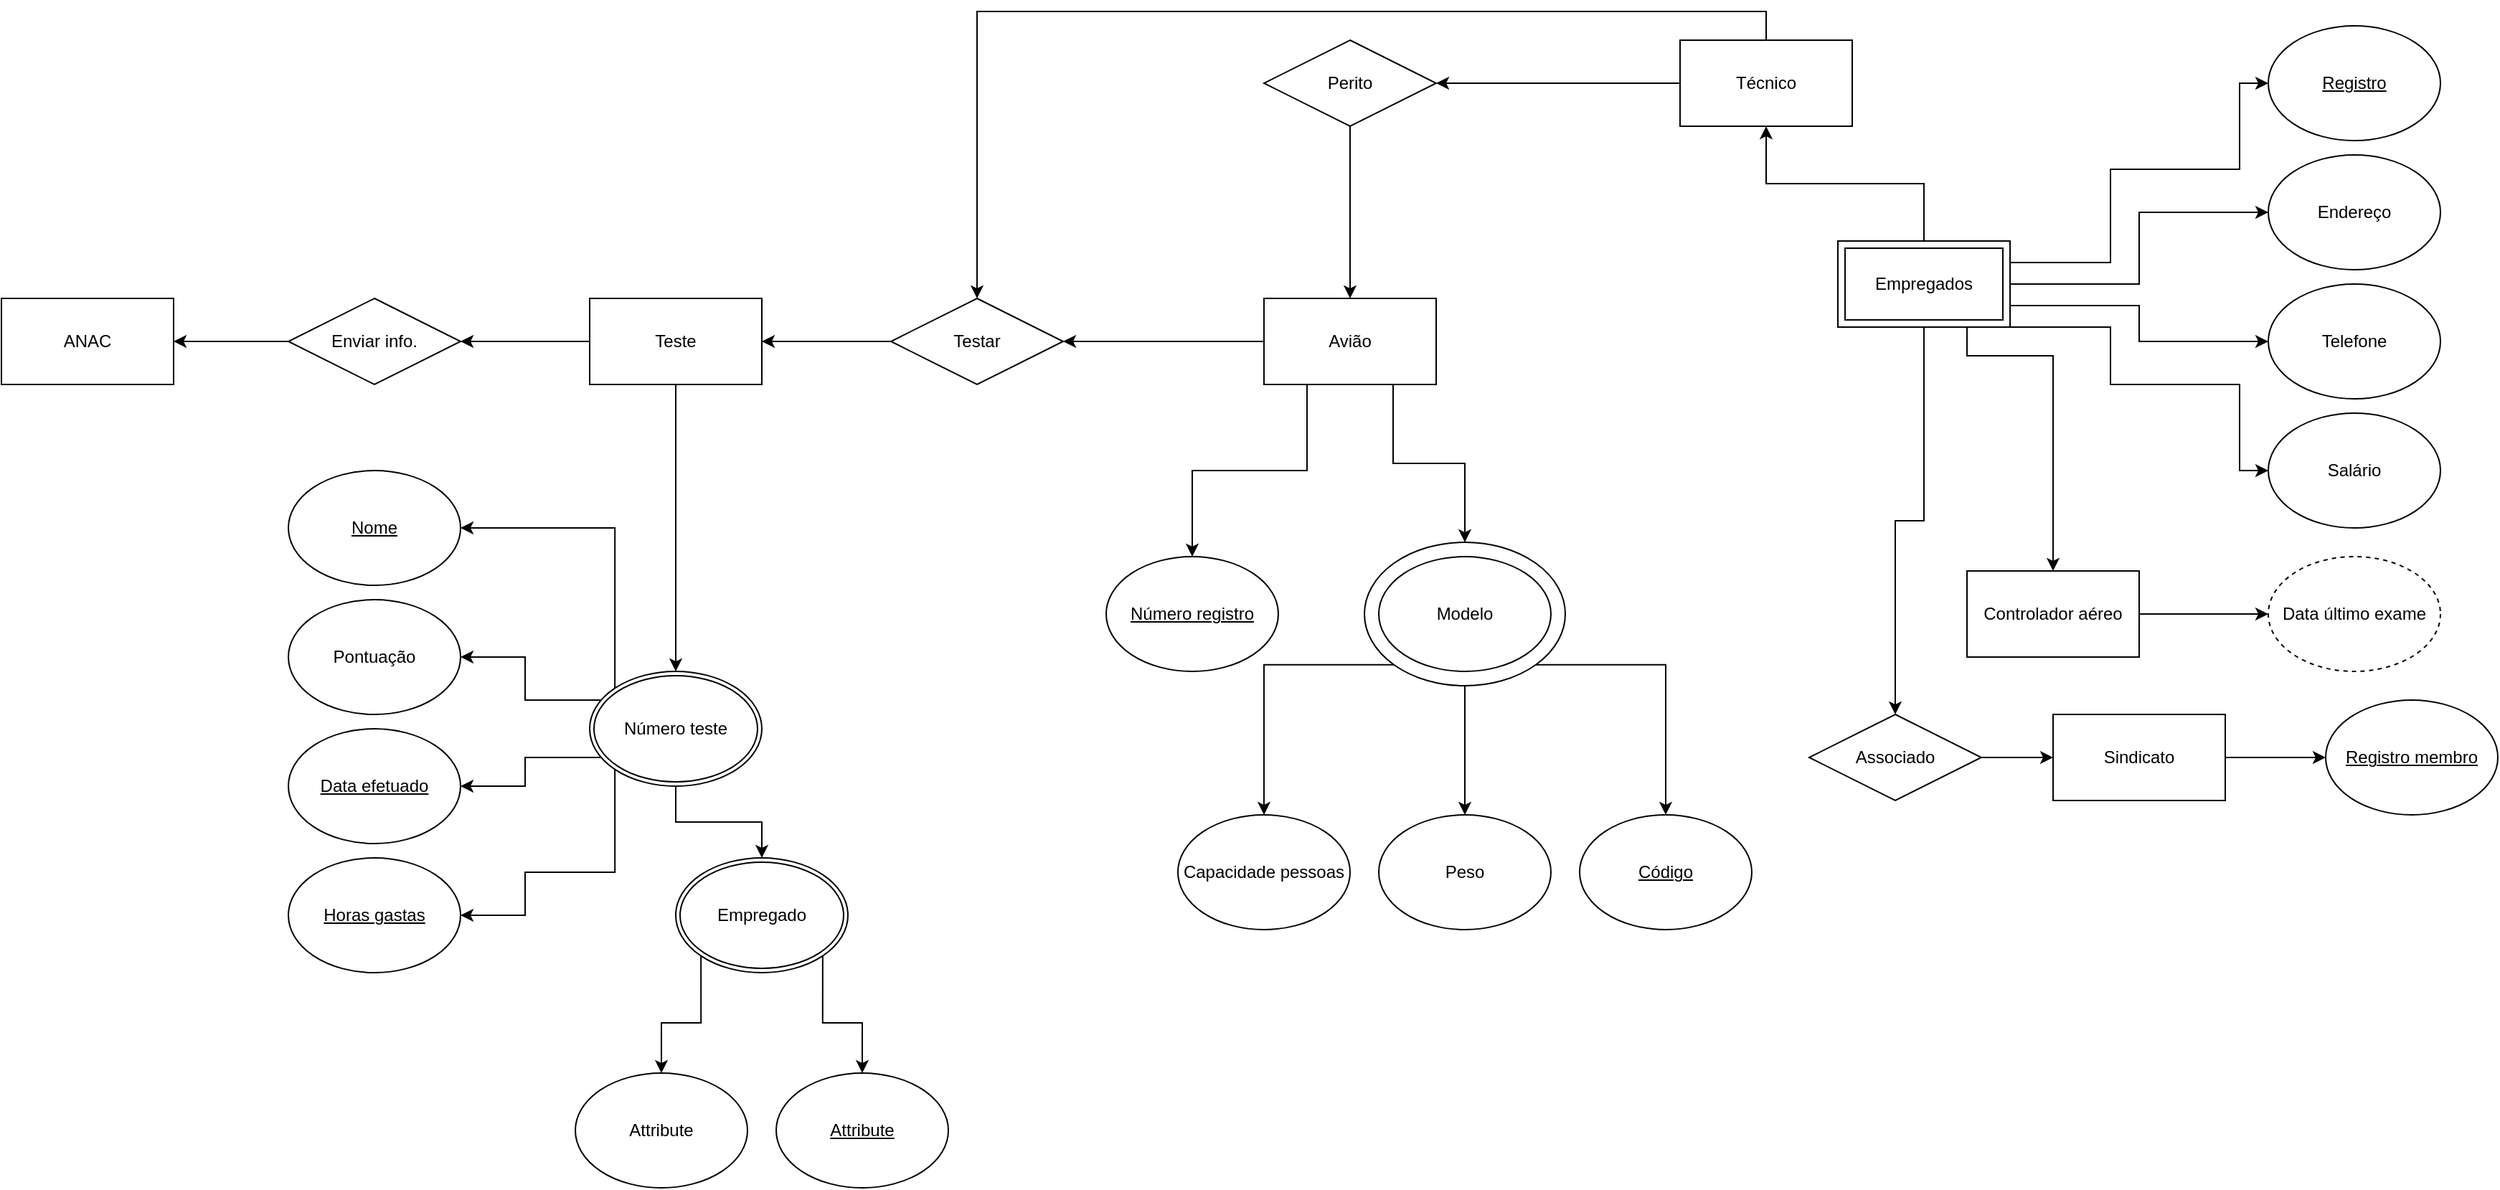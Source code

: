 <mxfile version="24.0.1" type="github">
  <diagram name="Página-1" id="CgFU_p9SZ6jP6wdM2lDk">
    <mxGraphModel dx="8804" dy="1586" grid="1" gridSize="10" guides="1" tooltips="1" connect="1" arrows="1" fold="1" page="1" pageScale="1" pageWidth="2336" pageHeight="1654" math="0" shadow="0">
      <root>
        <mxCell id="0" />
        <mxCell id="1" parent="0" />
        <mxCell id="tQDxqaG2RxFXSUezw98f-5" style="edgeStyle=orthogonalEdgeStyle;rounded=0;orthogonalLoop=1;jettySize=auto;html=1;exitX=0.25;exitY=1;exitDx=0;exitDy=0;entryX=0.5;entryY=0;entryDx=0;entryDy=0;" edge="1" parent="1" source="tQDxqaG2RxFXSUezw98f-1" target="tQDxqaG2RxFXSUezw98f-2">
          <mxGeometry relative="1" as="geometry" />
        </mxCell>
        <mxCell id="tQDxqaG2RxFXSUezw98f-9" style="edgeStyle=orthogonalEdgeStyle;rounded=0;orthogonalLoop=1;jettySize=auto;html=1;exitX=0.75;exitY=1;exitDx=0;exitDy=0;entryX=0.5;entryY=0;entryDx=0;entryDy=0;" edge="1" parent="1" source="tQDxqaG2RxFXSUezw98f-1" target="tQDxqaG2RxFXSUezw98f-7">
          <mxGeometry relative="1" as="geometry" />
        </mxCell>
        <mxCell id="tQDxqaG2RxFXSUezw98f-54" style="edgeStyle=orthogonalEdgeStyle;rounded=0;orthogonalLoop=1;jettySize=auto;html=1;exitX=0;exitY=0.5;exitDx=0;exitDy=0;entryX=1;entryY=0.5;entryDx=0;entryDy=0;" edge="1" parent="1" source="tQDxqaG2RxFXSUezw98f-1" target="tQDxqaG2RxFXSUezw98f-52">
          <mxGeometry relative="1" as="geometry" />
        </mxCell>
        <mxCell id="tQDxqaG2RxFXSUezw98f-1" value="Avião" style="rounded=0;whiteSpace=wrap;html=1;" vertex="1" parent="1">
          <mxGeometry x="-3720" y="260" width="120" height="60" as="geometry" />
        </mxCell>
        <mxCell id="tQDxqaG2RxFXSUezw98f-2" value="&lt;u&gt;Número registro&lt;/u&gt;" style="ellipse;whiteSpace=wrap;html=1;" vertex="1" parent="1">
          <mxGeometry x="-3830" y="440" width="120" height="80" as="geometry" />
        </mxCell>
        <mxCell id="tQDxqaG2RxFXSUezw98f-8" value="" style="group" vertex="1" connectable="0" parent="1">
          <mxGeometry x="-3650" y="430" width="140" height="100" as="geometry" />
        </mxCell>
        <mxCell id="tQDxqaG2RxFXSUezw98f-7" value="" style="ellipse;whiteSpace=wrap;html=1;" vertex="1" parent="tQDxqaG2RxFXSUezw98f-8">
          <mxGeometry width="140" height="100" as="geometry" />
        </mxCell>
        <mxCell id="tQDxqaG2RxFXSUezw98f-3" value="Modelo" style="ellipse;whiteSpace=wrap;html=1;" vertex="1" parent="tQDxqaG2RxFXSUezw98f-8">
          <mxGeometry x="10" y="10" width="120" height="80" as="geometry" />
        </mxCell>
        <mxCell id="tQDxqaG2RxFXSUezw98f-10" value="Capacidade pessoas" style="ellipse;whiteSpace=wrap;html=1;" vertex="1" parent="1">
          <mxGeometry x="-3780" y="620" width="120" height="80" as="geometry" />
        </mxCell>
        <mxCell id="tQDxqaG2RxFXSUezw98f-11" value="Peso" style="ellipse;whiteSpace=wrap;html=1;" vertex="1" parent="1">
          <mxGeometry x="-3640" y="620" width="120" height="80" as="geometry" />
        </mxCell>
        <mxCell id="tQDxqaG2RxFXSUezw98f-12" value="&lt;u&gt;Código&lt;/u&gt;" style="ellipse;whiteSpace=wrap;html=1;" vertex="1" parent="1">
          <mxGeometry x="-3500" y="620" width="120" height="80" as="geometry" />
        </mxCell>
        <mxCell id="tQDxqaG2RxFXSUezw98f-13" style="edgeStyle=orthogonalEdgeStyle;rounded=0;orthogonalLoop=1;jettySize=auto;html=1;exitX=0.5;exitY=1;exitDx=0;exitDy=0;entryX=0.5;entryY=0;entryDx=0;entryDy=0;" edge="1" parent="1" source="tQDxqaG2RxFXSUezw98f-7" target="tQDxqaG2RxFXSUezw98f-11">
          <mxGeometry relative="1" as="geometry" />
        </mxCell>
        <mxCell id="tQDxqaG2RxFXSUezw98f-14" style="edgeStyle=orthogonalEdgeStyle;rounded=0;orthogonalLoop=1;jettySize=auto;html=1;exitX=1;exitY=1;exitDx=0;exitDy=0;entryX=0.5;entryY=0;entryDx=0;entryDy=0;" edge="1" parent="1" source="tQDxqaG2RxFXSUezw98f-7" target="tQDxqaG2RxFXSUezw98f-12">
          <mxGeometry relative="1" as="geometry" />
        </mxCell>
        <mxCell id="tQDxqaG2RxFXSUezw98f-15" style="edgeStyle=orthogonalEdgeStyle;rounded=0;orthogonalLoop=1;jettySize=auto;html=1;exitX=0;exitY=1;exitDx=0;exitDy=0;entryX=0.5;entryY=0;entryDx=0;entryDy=0;" edge="1" parent="1" source="tQDxqaG2RxFXSUezw98f-7" target="tQDxqaG2RxFXSUezw98f-10">
          <mxGeometry relative="1" as="geometry" />
        </mxCell>
        <mxCell id="tQDxqaG2RxFXSUezw98f-30" style="edgeStyle=orthogonalEdgeStyle;rounded=0;orthogonalLoop=1;jettySize=auto;html=1;exitX=1;exitY=0.5;exitDx=0;exitDy=0;entryX=0;entryY=0.5;entryDx=0;entryDy=0;" edge="1" parent="1" source="tQDxqaG2RxFXSUezw98f-33" target="tQDxqaG2RxFXSUezw98f-29">
          <mxGeometry relative="1" as="geometry" />
        </mxCell>
        <mxCell id="tQDxqaG2RxFXSUezw98f-45" style="edgeStyle=orthogonalEdgeStyle;rounded=0;orthogonalLoop=1;jettySize=auto;html=1;exitX=0;exitY=0.5;exitDx=0;exitDy=0;entryX=1;entryY=0.5;entryDx=0;entryDy=0;" edge="1" parent="1" source="tQDxqaG2RxFXSUezw98f-16" target="tQDxqaG2RxFXSUezw98f-41">
          <mxGeometry relative="1" as="geometry" />
        </mxCell>
        <mxCell id="tQDxqaG2RxFXSUezw98f-71" style="edgeStyle=orthogonalEdgeStyle;rounded=0;orthogonalLoop=1;jettySize=auto;html=1;exitX=0.5;exitY=0;exitDx=0;exitDy=0;entryX=0.5;entryY=0;entryDx=0;entryDy=0;" edge="1" parent="1" source="tQDxqaG2RxFXSUezw98f-16" target="tQDxqaG2RxFXSUezw98f-52">
          <mxGeometry relative="1" as="geometry" />
        </mxCell>
        <mxCell id="tQDxqaG2RxFXSUezw98f-16" value="Técnico" style="rounded=0;whiteSpace=wrap;html=1;" vertex="1" parent="1">
          <mxGeometry x="-3430" y="80" width="120" height="60" as="geometry" />
        </mxCell>
        <mxCell id="tQDxqaG2RxFXSUezw98f-17" value="&lt;u&gt;Registro&lt;/u&gt;" style="ellipse;whiteSpace=wrap;html=1;" vertex="1" parent="1">
          <mxGeometry x="-3020" y="70" width="120" height="80" as="geometry" />
        </mxCell>
        <mxCell id="tQDxqaG2RxFXSUezw98f-18" value="Endereço" style="ellipse;whiteSpace=wrap;html=1;" vertex="1" parent="1">
          <mxGeometry x="-3020" y="160" width="120" height="80" as="geometry" />
        </mxCell>
        <mxCell id="tQDxqaG2RxFXSUezw98f-19" value="Telefone" style="ellipse;whiteSpace=wrap;html=1;" vertex="1" parent="1">
          <mxGeometry x="-3020" y="250" width="120" height="80" as="geometry" />
        </mxCell>
        <mxCell id="tQDxqaG2RxFXSUezw98f-20" value="Salário" style="ellipse;whiteSpace=wrap;html=1;" vertex="1" parent="1">
          <mxGeometry x="-3020" y="340" width="120" height="80" as="geometry" />
        </mxCell>
        <mxCell id="tQDxqaG2RxFXSUezw98f-29" value="Data último exame" style="ellipse;whiteSpace=wrap;html=1;align=center;dashed=1;" vertex="1" parent="1">
          <mxGeometry x="-3020" y="440" width="120" height="80" as="geometry" />
        </mxCell>
        <mxCell id="tQDxqaG2RxFXSUezw98f-32" style="edgeStyle=orthogonalEdgeStyle;rounded=0;orthogonalLoop=1;jettySize=auto;html=1;exitX=0.5;exitY=0;exitDx=0;exitDy=0;entryX=0.5;entryY=1;entryDx=0;entryDy=0;" edge="1" parent="1" source="tQDxqaG2RxFXSUezw98f-31" target="tQDxqaG2RxFXSUezw98f-16">
          <mxGeometry relative="1" as="geometry" />
        </mxCell>
        <mxCell id="tQDxqaG2RxFXSUezw98f-34" style="edgeStyle=orthogonalEdgeStyle;rounded=0;orthogonalLoop=1;jettySize=auto;html=1;exitX=1;exitY=1;exitDx=0;exitDy=0;entryX=0;entryY=0.5;entryDx=0;entryDy=0;" edge="1" parent="1" source="tQDxqaG2RxFXSUezw98f-31" target="tQDxqaG2RxFXSUezw98f-20">
          <mxGeometry relative="1" as="geometry">
            <Array as="points">
              <mxPoint x="-3130" y="280" />
              <mxPoint x="-3130" y="320" />
              <mxPoint x="-3040" y="320" />
              <mxPoint x="-3040" y="380" />
            </Array>
          </mxGeometry>
        </mxCell>
        <mxCell id="tQDxqaG2RxFXSUezw98f-35" style="edgeStyle=orthogonalEdgeStyle;rounded=0;orthogonalLoop=1;jettySize=auto;html=1;exitX=1;exitY=0.75;exitDx=0;exitDy=0;entryX=0;entryY=0.5;entryDx=0;entryDy=0;" edge="1" parent="1" source="tQDxqaG2RxFXSUezw98f-31" target="tQDxqaG2RxFXSUezw98f-19">
          <mxGeometry relative="1" as="geometry" />
        </mxCell>
        <mxCell id="tQDxqaG2RxFXSUezw98f-36" style="edgeStyle=orthogonalEdgeStyle;rounded=0;orthogonalLoop=1;jettySize=auto;html=1;exitX=1;exitY=0.5;exitDx=0;exitDy=0;entryX=0;entryY=0.5;entryDx=0;entryDy=0;" edge="1" parent="1" source="tQDxqaG2RxFXSUezw98f-31" target="tQDxqaG2RxFXSUezw98f-18">
          <mxGeometry relative="1" as="geometry" />
        </mxCell>
        <mxCell id="tQDxqaG2RxFXSUezw98f-37" style="edgeStyle=orthogonalEdgeStyle;rounded=0;orthogonalLoop=1;jettySize=auto;html=1;exitX=1;exitY=0.25;exitDx=0;exitDy=0;entryX=0;entryY=0.5;entryDx=0;entryDy=0;" edge="1" parent="1" source="tQDxqaG2RxFXSUezw98f-31" target="tQDxqaG2RxFXSUezw98f-17">
          <mxGeometry relative="1" as="geometry">
            <Array as="points">
              <mxPoint x="-3130" y="235" />
              <mxPoint x="-3130" y="170" />
              <mxPoint x="-3040" y="170" />
              <mxPoint x="-3040" y="110" />
            </Array>
          </mxGeometry>
        </mxCell>
        <mxCell id="tQDxqaG2RxFXSUezw98f-40" style="edgeStyle=orthogonalEdgeStyle;rounded=0;orthogonalLoop=1;jettySize=auto;html=1;exitX=0.75;exitY=1;exitDx=0;exitDy=0;entryX=0.5;entryY=0;entryDx=0;entryDy=0;" edge="1" parent="1" source="tQDxqaG2RxFXSUezw98f-31" target="tQDxqaG2RxFXSUezw98f-33">
          <mxGeometry relative="1" as="geometry">
            <Array as="points">
              <mxPoint x="-3230" y="300" />
              <mxPoint x="-3170" y="300" />
            </Array>
          </mxGeometry>
        </mxCell>
        <mxCell id="tQDxqaG2RxFXSUezw98f-47" style="edgeStyle=orthogonalEdgeStyle;rounded=0;orthogonalLoop=1;jettySize=auto;html=1;exitX=0.5;exitY=1;exitDx=0;exitDy=0;entryX=0.5;entryY=0;entryDx=0;entryDy=0;" edge="1" parent="1" source="tQDxqaG2RxFXSUezw98f-31" target="tQDxqaG2RxFXSUezw98f-46">
          <mxGeometry relative="1" as="geometry" />
        </mxCell>
        <mxCell id="tQDxqaG2RxFXSUezw98f-31" value="Empregados" style="shape=ext;margin=3;double=1;whiteSpace=wrap;html=1;align=center;" vertex="1" parent="1">
          <mxGeometry x="-3320" y="220" width="120" height="60" as="geometry" />
        </mxCell>
        <mxCell id="tQDxqaG2RxFXSUezw98f-33" value="Controlador aéreo" style="whiteSpace=wrap;html=1;align=center;" vertex="1" parent="1">
          <mxGeometry x="-3230" y="450" width="120" height="60" as="geometry" />
        </mxCell>
        <mxCell id="tQDxqaG2RxFXSUezw98f-44" style="edgeStyle=orthogonalEdgeStyle;rounded=0;orthogonalLoop=1;jettySize=auto;html=1;exitX=0.5;exitY=1;exitDx=0;exitDy=0;entryX=0.5;entryY=0;entryDx=0;entryDy=0;" edge="1" parent="1" source="tQDxqaG2RxFXSUezw98f-41" target="tQDxqaG2RxFXSUezw98f-1">
          <mxGeometry relative="1" as="geometry" />
        </mxCell>
        <mxCell id="tQDxqaG2RxFXSUezw98f-41" value="Perito" style="shape=rhombus;perimeter=rhombusPerimeter;whiteSpace=wrap;html=1;align=center;" vertex="1" parent="1">
          <mxGeometry x="-3720" y="80" width="120" height="60" as="geometry" />
        </mxCell>
        <mxCell id="tQDxqaG2RxFXSUezw98f-49" style="edgeStyle=orthogonalEdgeStyle;rounded=0;orthogonalLoop=1;jettySize=auto;html=1;exitX=1;exitY=0.5;exitDx=0;exitDy=0;entryX=0;entryY=0.5;entryDx=0;entryDy=0;" edge="1" parent="1" source="tQDxqaG2RxFXSUezw98f-46" target="tQDxqaG2RxFXSUezw98f-48">
          <mxGeometry relative="1" as="geometry" />
        </mxCell>
        <mxCell id="tQDxqaG2RxFXSUezw98f-46" value="Associado" style="shape=rhombus;perimeter=rhombusPerimeter;whiteSpace=wrap;html=1;align=center;" vertex="1" parent="1">
          <mxGeometry x="-3340" y="550" width="120" height="60" as="geometry" />
        </mxCell>
        <mxCell id="tQDxqaG2RxFXSUezw98f-51" style="edgeStyle=orthogonalEdgeStyle;rounded=0;orthogonalLoop=1;jettySize=auto;html=1;exitX=1;exitY=0.5;exitDx=0;exitDy=0;entryX=0;entryY=0.5;entryDx=0;entryDy=0;" edge="1" parent="1" source="tQDxqaG2RxFXSUezw98f-48" target="tQDxqaG2RxFXSUezw98f-50">
          <mxGeometry relative="1" as="geometry" />
        </mxCell>
        <mxCell id="tQDxqaG2RxFXSUezw98f-48" value="Sindicato" style="whiteSpace=wrap;html=1;align=center;" vertex="1" parent="1">
          <mxGeometry x="-3170" y="550" width="120" height="60" as="geometry" />
        </mxCell>
        <mxCell id="tQDxqaG2RxFXSUezw98f-50" value="Registro membro" style="ellipse;whiteSpace=wrap;html=1;align=center;fontStyle=4;" vertex="1" parent="1">
          <mxGeometry x="-2980" y="540" width="120" height="80" as="geometry" />
        </mxCell>
        <mxCell id="tQDxqaG2RxFXSUezw98f-55" style="edgeStyle=orthogonalEdgeStyle;rounded=0;orthogonalLoop=1;jettySize=auto;html=1;exitX=0;exitY=0.5;exitDx=0;exitDy=0;entryX=1;entryY=0.5;entryDx=0;entryDy=0;" edge="1" parent="1" source="tQDxqaG2RxFXSUezw98f-52" target="tQDxqaG2RxFXSUezw98f-53">
          <mxGeometry relative="1" as="geometry" />
        </mxCell>
        <mxCell id="tQDxqaG2RxFXSUezw98f-52" value="Testar" style="shape=rhombus;perimeter=rhombusPerimeter;whiteSpace=wrap;html=1;align=center;" vertex="1" parent="1">
          <mxGeometry x="-3980" y="260" width="120" height="60" as="geometry" />
        </mxCell>
        <mxCell id="tQDxqaG2RxFXSUezw98f-58" style="edgeStyle=orthogonalEdgeStyle;rounded=0;orthogonalLoop=1;jettySize=auto;html=1;exitX=0.5;exitY=1;exitDx=0;exitDy=0;entryX=0.5;entryY=0;entryDx=0;entryDy=0;" edge="1" parent="1" source="tQDxqaG2RxFXSUezw98f-53" target="tQDxqaG2RxFXSUezw98f-57">
          <mxGeometry relative="1" as="geometry" />
        </mxCell>
        <mxCell id="tQDxqaG2RxFXSUezw98f-85" style="edgeStyle=orthogonalEdgeStyle;rounded=0;orthogonalLoop=1;jettySize=auto;html=1;exitX=0;exitY=0.5;exitDx=0;exitDy=0;entryX=1;entryY=0.5;entryDx=0;entryDy=0;" edge="1" parent="1" source="tQDxqaG2RxFXSUezw98f-53" target="tQDxqaG2RxFXSUezw98f-84">
          <mxGeometry relative="1" as="geometry" />
        </mxCell>
        <mxCell id="tQDxqaG2RxFXSUezw98f-53" value="Teste" style="whiteSpace=wrap;html=1;align=center;" vertex="1" parent="1">
          <mxGeometry x="-4190" y="260" width="120" height="60" as="geometry" />
        </mxCell>
        <mxCell id="tQDxqaG2RxFXSUezw98f-67" style="edgeStyle=orthogonalEdgeStyle;rounded=0;orthogonalLoop=1;jettySize=auto;html=1;exitX=0;exitY=0;exitDx=0;exitDy=0;entryX=1;entryY=0.5;entryDx=0;entryDy=0;" edge="1" parent="1" source="tQDxqaG2RxFXSUezw98f-57" target="tQDxqaG2RxFXSUezw98f-63">
          <mxGeometry relative="1" as="geometry">
            <Array as="points">
              <mxPoint x="-4172" y="420" />
            </Array>
          </mxGeometry>
        </mxCell>
        <mxCell id="tQDxqaG2RxFXSUezw98f-68" style="edgeStyle=orthogonalEdgeStyle;rounded=0;orthogonalLoop=1;jettySize=auto;html=1;exitX=0;exitY=0.5;exitDx=0;exitDy=0;entryX=1;entryY=0.5;entryDx=0;entryDy=0;" edge="1" parent="1" source="tQDxqaG2RxFXSUezw98f-57" target="tQDxqaG2RxFXSUezw98f-66">
          <mxGeometry relative="1" as="geometry">
            <Array as="points">
              <mxPoint x="-4180" y="560" />
              <mxPoint x="-4180" y="540" />
              <mxPoint x="-4235" y="540" />
              <mxPoint x="-4235" y="510" />
            </Array>
          </mxGeometry>
        </mxCell>
        <mxCell id="tQDxqaG2RxFXSUezw98f-69" style="edgeStyle=orthogonalEdgeStyle;rounded=0;orthogonalLoop=1;jettySize=auto;html=1;exitX=0;exitY=0.5;exitDx=0;exitDy=0;entryX=1;entryY=0.5;entryDx=0;entryDy=0;" edge="1" parent="1" source="tQDxqaG2RxFXSUezw98f-57" target="tQDxqaG2RxFXSUezw98f-65">
          <mxGeometry relative="1" as="geometry">
            <Array as="points">
              <mxPoint x="-4180" y="560" />
              <mxPoint x="-4180" y="580" />
              <mxPoint x="-4235" y="580" />
              <mxPoint x="-4235" y="600" />
            </Array>
          </mxGeometry>
        </mxCell>
        <mxCell id="tQDxqaG2RxFXSUezw98f-70" style="edgeStyle=orthogonalEdgeStyle;rounded=0;orthogonalLoop=1;jettySize=auto;html=1;exitX=0;exitY=1;exitDx=0;exitDy=0;entryX=1;entryY=0.5;entryDx=0;entryDy=0;" edge="1" parent="1" source="tQDxqaG2RxFXSUezw98f-57" target="tQDxqaG2RxFXSUezw98f-64">
          <mxGeometry relative="1" as="geometry">
            <Array as="points">
              <mxPoint x="-4172" y="660" />
              <mxPoint x="-4235" y="660" />
              <mxPoint x="-4235" y="690" />
            </Array>
          </mxGeometry>
        </mxCell>
        <mxCell id="tQDxqaG2RxFXSUezw98f-81" style="edgeStyle=orthogonalEdgeStyle;rounded=0;orthogonalLoop=1;jettySize=auto;html=1;exitX=0.5;exitY=1;exitDx=0;exitDy=0;entryX=0.5;entryY=0;entryDx=0;entryDy=0;" edge="1" parent="1" source="tQDxqaG2RxFXSUezw98f-57" target="tQDxqaG2RxFXSUezw98f-77">
          <mxGeometry relative="1" as="geometry" />
        </mxCell>
        <mxCell id="tQDxqaG2RxFXSUezw98f-57" value="Número teste" style="ellipse;shape=doubleEllipse;margin=3;whiteSpace=wrap;html=1;align=center;" vertex="1" parent="1">
          <mxGeometry x="-4190" y="520" width="120" height="80" as="geometry" />
        </mxCell>
        <mxCell id="tQDxqaG2RxFXSUezw98f-63" value="Nome" style="ellipse;whiteSpace=wrap;html=1;align=center;fontStyle=4;" vertex="1" parent="1">
          <mxGeometry x="-4400" y="380" width="120" height="80" as="geometry" />
        </mxCell>
        <mxCell id="tQDxqaG2RxFXSUezw98f-64" value="Horas gastas" style="ellipse;whiteSpace=wrap;html=1;align=center;fontStyle=4;" vertex="1" parent="1">
          <mxGeometry x="-4400" y="650" width="120" height="80" as="geometry" />
        </mxCell>
        <mxCell id="tQDxqaG2RxFXSUezw98f-65" value="Data efetuado" style="ellipse;whiteSpace=wrap;html=1;align=center;fontStyle=4;" vertex="1" parent="1">
          <mxGeometry x="-4400" y="560" width="120" height="80" as="geometry" />
        </mxCell>
        <mxCell id="tQDxqaG2RxFXSUezw98f-66" value="Pontuação" style="ellipse;whiteSpace=wrap;html=1;align=center;" vertex="1" parent="1">
          <mxGeometry x="-4400" y="470" width="120" height="80" as="geometry" />
        </mxCell>
        <mxCell id="tQDxqaG2RxFXSUezw98f-74" value="Attribute" style="ellipse;whiteSpace=wrap;html=1;align=center;fontStyle=4;" vertex="1" parent="1">
          <mxGeometry x="-4060" y="800" width="120" height="80" as="geometry" />
        </mxCell>
        <mxCell id="tQDxqaG2RxFXSUezw98f-75" value="Attribute" style="ellipse;whiteSpace=wrap;html=1;align=center;" vertex="1" parent="1">
          <mxGeometry x="-4200" y="800" width="120" height="80" as="geometry" />
        </mxCell>
        <mxCell id="tQDxqaG2RxFXSUezw98f-78" style="edgeStyle=orthogonalEdgeStyle;rounded=0;orthogonalLoop=1;jettySize=auto;html=1;exitX=0;exitY=1;exitDx=0;exitDy=0;entryX=0.5;entryY=0;entryDx=0;entryDy=0;" edge="1" parent="1" source="tQDxqaG2RxFXSUezw98f-77" target="tQDxqaG2RxFXSUezw98f-75">
          <mxGeometry relative="1" as="geometry" />
        </mxCell>
        <mxCell id="tQDxqaG2RxFXSUezw98f-79" style="edgeStyle=orthogonalEdgeStyle;rounded=0;orthogonalLoop=1;jettySize=auto;html=1;exitX=1;exitY=1;exitDx=0;exitDy=0;entryX=0.5;entryY=0;entryDx=0;entryDy=0;" edge="1" parent="1" source="tQDxqaG2RxFXSUezw98f-77" target="tQDxqaG2RxFXSUezw98f-74">
          <mxGeometry relative="1" as="geometry" />
        </mxCell>
        <mxCell id="tQDxqaG2RxFXSUezw98f-77" value="Empregado" style="ellipse;shape=doubleEllipse;margin=3;whiteSpace=wrap;html=1;align=center;" vertex="1" parent="1">
          <mxGeometry x="-4130" y="650" width="120" height="80" as="geometry" />
        </mxCell>
        <mxCell id="tQDxqaG2RxFXSUezw98f-83" value="ANAC" style="whiteSpace=wrap;html=1;align=center;" vertex="1" parent="1">
          <mxGeometry x="-4600" y="260" width="120" height="60" as="geometry" />
        </mxCell>
        <mxCell id="tQDxqaG2RxFXSUezw98f-86" style="edgeStyle=orthogonalEdgeStyle;rounded=0;orthogonalLoop=1;jettySize=auto;html=1;exitX=0;exitY=0.5;exitDx=0;exitDy=0;entryX=1;entryY=0.5;entryDx=0;entryDy=0;" edge="1" parent="1" source="tQDxqaG2RxFXSUezw98f-84" target="tQDxqaG2RxFXSUezw98f-83">
          <mxGeometry relative="1" as="geometry" />
        </mxCell>
        <mxCell id="tQDxqaG2RxFXSUezw98f-84" value="Enviar info." style="shape=rhombus;perimeter=rhombusPerimeter;whiteSpace=wrap;html=1;align=center;" vertex="1" parent="1">
          <mxGeometry x="-4400" y="260" width="120" height="60" as="geometry" />
        </mxCell>
      </root>
    </mxGraphModel>
  </diagram>
</mxfile>
